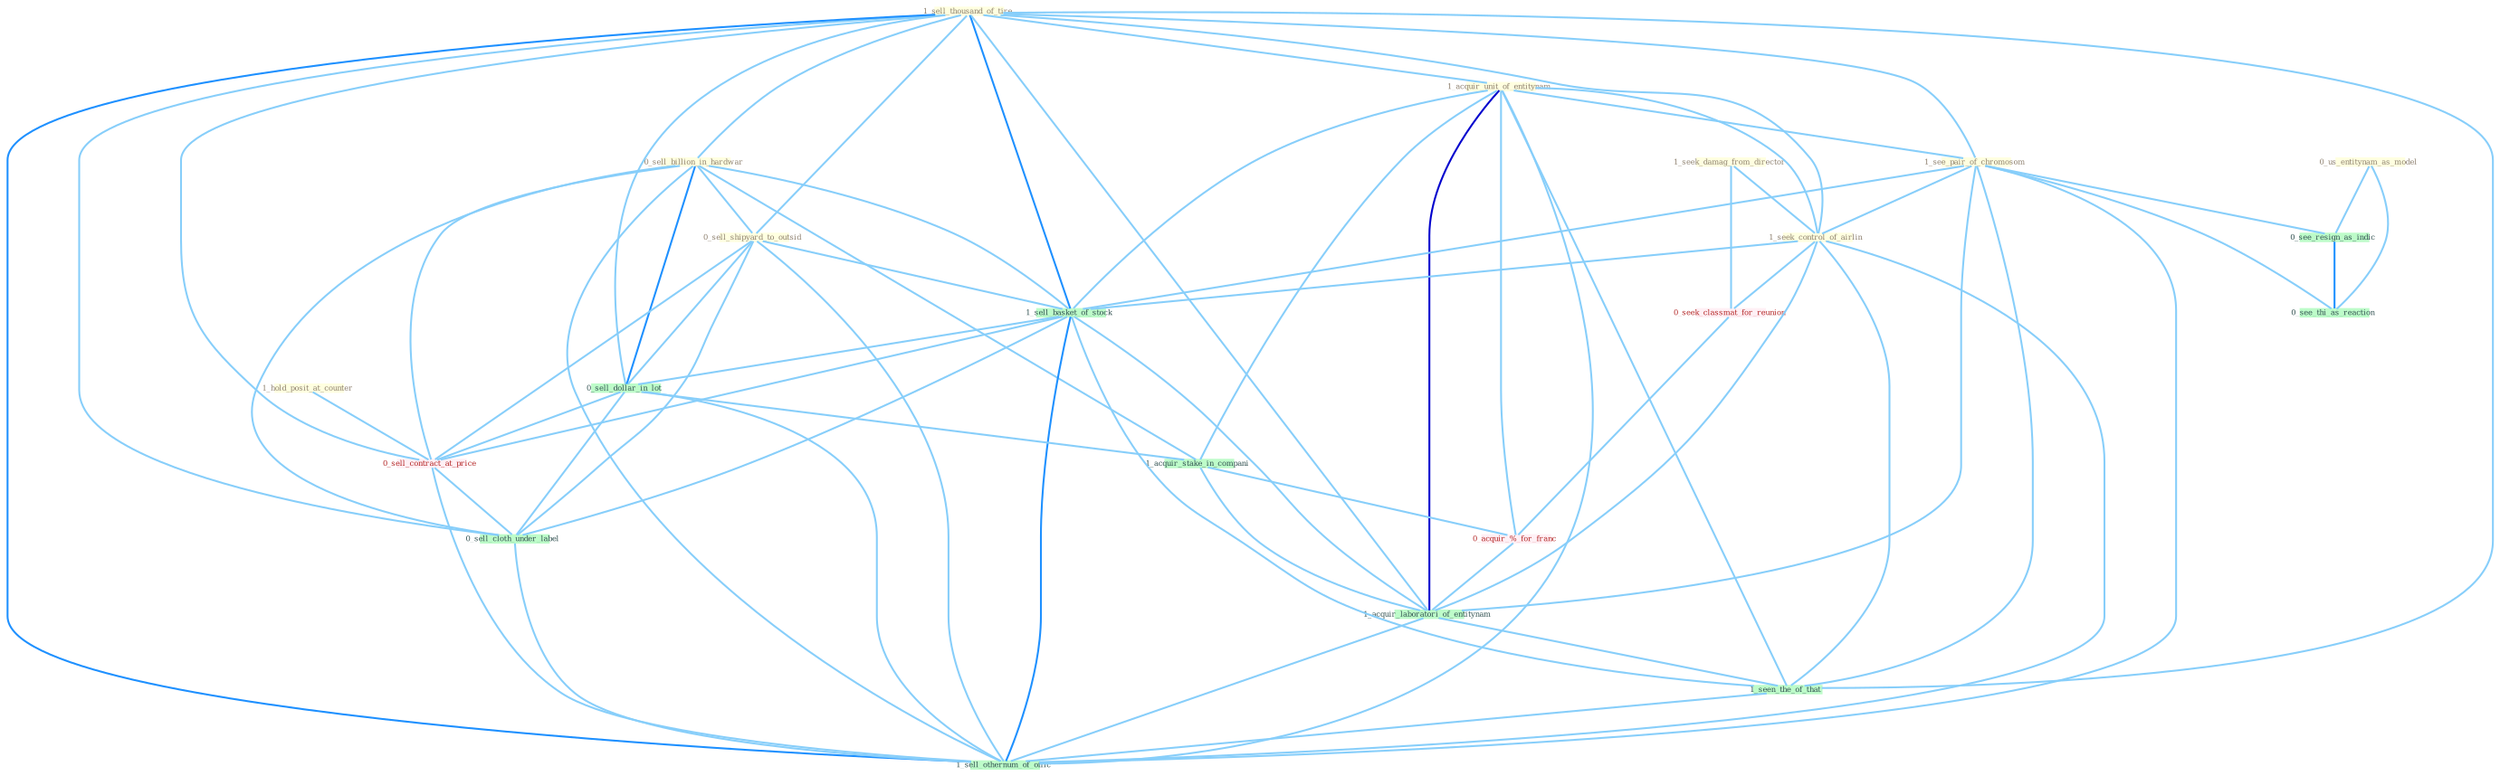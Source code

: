 Graph G{ 
    node
    [shape=polygon,style=filled,width=.5,height=.06,color="#BDFCC9",fixedsize=true,fontsize=4,
    fontcolor="#2f4f4f"];
    {node
    [color="#ffffe0", fontcolor="#8b7d6b"] "1_sell_thousand_of_tire " "1_seek_damag_from_director " "1_hold_posit_at_counter " "1_acquir_unit_of_entitynam " "0_sell_billion_in_hardwar " "1_see_pair_of_chromosom " "1_seek_control_of_airlin " "0_sell_shipyard_to_outsid " "0_us_entitynam_as_model "}
{node [color="#fff0f5", fontcolor="#b22222"] "0_seek_classmat_for_reunion " "0_acquir_%_for_franc " "0_sell_contract_at_price "}
edge [color="#B0E2FF"];

	"1_sell_thousand_of_tire " -- "1_acquir_unit_of_entitynam " [w="1", color="#87cefa" ];
	"1_sell_thousand_of_tire " -- "0_sell_billion_in_hardwar " [w="1", color="#87cefa" ];
	"1_sell_thousand_of_tire " -- "1_see_pair_of_chromosom " [w="1", color="#87cefa" ];
	"1_sell_thousand_of_tire " -- "1_seek_control_of_airlin " [w="1", color="#87cefa" ];
	"1_sell_thousand_of_tire " -- "0_sell_shipyard_to_outsid " [w="1", color="#87cefa" ];
	"1_sell_thousand_of_tire " -- "1_sell_basket_of_stock " [w="2", color="#1e90ff" , len=0.8];
	"1_sell_thousand_of_tire " -- "0_sell_dollar_in_lot " [w="1", color="#87cefa" ];
	"1_sell_thousand_of_tire " -- "0_sell_contract_at_price " [w="1", color="#87cefa" ];
	"1_sell_thousand_of_tire " -- "1_acquir_laboratori_of_entitynam " [w="1", color="#87cefa" ];
	"1_sell_thousand_of_tire " -- "0_sell_cloth_under_label " [w="1", color="#87cefa" ];
	"1_sell_thousand_of_tire " -- "1_seen_the_of_that " [w="1", color="#87cefa" ];
	"1_sell_thousand_of_tire " -- "1_sell_othernum_of_offic " [w="2", color="#1e90ff" , len=0.8];
	"1_seek_damag_from_director " -- "1_seek_control_of_airlin " [w="1", color="#87cefa" ];
	"1_seek_damag_from_director " -- "0_seek_classmat_for_reunion " [w="1", color="#87cefa" ];
	"1_hold_posit_at_counter " -- "0_sell_contract_at_price " [w="1", color="#87cefa" ];
	"1_acquir_unit_of_entitynam " -- "1_see_pair_of_chromosom " [w="1", color="#87cefa" ];
	"1_acquir_unit_of_entitynam " -- "1_seek_control_of_airlin " [w="1", color="#87cefa" ];
	"1_acquir_unit_of_entitynam " -- "1_sell_basket_of_stock " [w="1", color="#87cefa" ];
	"1_acquir_unit_of_entitynam " -- "1_acquir_stake_in_compani " [w="1", color="#87cefa" ];
	"1_acquir_unit_of_entitynam " -- "0_acquir_%_for_franc " [w="1", color="#87cefa" ];
	"1_acquir_unit_of_entitynam " -- "1_acquir_laboratori_of_entitynam " [w="3", color="#0000cd" , len=0.6];
	"1_acquir_unit_of_entitynam " -- "1_seen_the_of_that " [w="1", color="#87cefa" ];
	"1_acquir_unit_of_entitynam " -- "1_sell_othernum_of_offic " [w="1", color="#87cefa" ];
	"0_sell_billion_in_hardwar " -- "0_sell_shipyard_to_outsid " [w="1", color="#87cefa" ];
	"0_sell_billion_in_hardwar " -- "1_sell_basket_of_stock " [w="1", color="#87cefa" ];
	"0_sell_billion_in_hardwar " -- "0_sell_dollar_in_lot " [w="2", color="#1e90ff" , len=0.8];
	"0_sell_billion_in_hardwar " -- "1_acquir_stake_in_compani " [w="1", color="#87cefa" ];
	"0_sell_billion_in_hardwar " -- "0_sell_contract_at_price " [w="1", color="#87cefa" ];
	"0_sell_billion_in_hardwar " -- "0_sell_cloth_under_label " [w="1", color="#87cefa" ];
	"0_sell_billion_in_hardwar " -- "1_sell_othernum_of_offic " [w="1", color="#87cefa" ];
	"1_see_pair_of_chromosom " -- "1_seek_control_of_airlin " [w="1", color="#87cefa" ];
	"1_see_pair_of_chromosom " -- "1_sell_basket_of_stock " [w="1", color="#87cefa" ];
	"1_see_pair_of_chromosom " -- "0_see_resign_as_indic " [w="1", color="#87cefa" ];
	"1_see_pair_of_chromosom " -- "1_acquir_laboratori_of_entitynam " [w="1", color="#87cefa" ];
	"1_see_pair_of_chromosom " -- "1_seen_the_of_that " [w="1", color="#87cefa" ];
	"1_see_pair_of_chromosom " -- "1_sell_othernum_of_offic " [w="1", color="#87cefa" ];
	"1_see_pair_of_chromosom " -- "0_see_thi_as_reaction " [w="1", color="#87cefa" ];
	"1_seek_control_of_airlin " -- "0_seek_classmat_for_reunion " [w="1", color="#87cefa" ];
	"1_seek_control_of_airlin " -- "1_sell_basket_of_stock " [w="1", color="#87cefa" ];
	"1_seek_control_of_airlin " -- "1_acquir_laboratori_of_entitynam " [w="1", color="#87cefa" ];
	"1_seek_control_of_airlin " -- "1_seen_the_of_that " [w="1", color="#87cefa" ];
	"1_seek_control_of_airlin " -- "1_sell_othernum_of_offic " [w="1", color="#87cefa" ];
	"0_sell_shipyard_to_outsid " -- "1_sell_basket_of_stock " [w="1", color="#87cefa" ];
	"0_sell_shipyard_to_outsid " -- "0_sell_dollar_in_lot " [w="1", color="#87cefa" ];
	"0_sell_shipyard_to_outsid " -- "0_sell_contract_at_price " [w="1", color="#87cefa" ];
	"0_sell_shipyard_to_outsid " -- "0_sell_cloth_under_label " [w="1", color="#87cefa" ];
	"0_sell_shipyard_to_outsid " -- "1_sell_othernum_of_offic " [w="1", color="#87cefa" ];
	"0_us_entitynam_as_model " -- "0_see_resign_as_indic " [w="1", color="#87cefa" ];
	"0_us_entitynam_as_model " -- "0_see_thi_as_reaction " [w="1", color="#87cefa" ];
	"0_seek_classmat_for_reunion " -- "0_acquir_%_for_franc " [w="1", color="#87cefa" ];
	"1_sell_basket_of_stock " -- "0_sell_dollar_in_lot " [w="1", color="#87cefa" ];
	"1_sell_basket_of_stock " -- "0_sell_contract_at_price " [w="1", color="#87cefa" ];
	"1_sell_basket_of_stock " -- "1_acquir_laboratori_of_entitynam " [w="1", color="#87cefa" ];
	"1_sell_basket_of_stock " -- "0_sell_cloth_under_label " [w="1", color="#87cefa" ];
	"1_sell_basket_of_stock " -- "1_seen_the_of_that " [w="1", color="#87cefa" ];
	"1_sell_basket_of_stock " -- "1_sell_othernum_of_offic " [w="2", color="#1e90ff" , len=0.8];
	"0_sell_dollar_in_lot " -- "1_acquir_stake_in_compani " [w="1", color="#87cefa" ];
	"0_sell_dollar_in_lot " -- "0_sell_contract_at_price " [w="1", color="#87cefa" ];
	"0_sell_dollar_in_lot " -- "0_sell_cloth_under_label " [w="1", color="#87cefa" ];
	"0_sell_dollar_in_lot " -- "1_sell_othernum_of_offic " [w="1", color="#87cefa" ];
	"0_see_resign_as_indic " -- "0_see_thi_as_reaction " [w="2", color="#1e90ff" , len=0.8];
	"1_acquir_stake_in_compani " -- "0_acquir_%_for_franc " [w="1", color="#87cefa" ];
	"1_acquir_stake_in_compani " -- "1_acquir_laboratori_of_entitynam " [w="1", color="#87cefa" ];
	"0_acquir_%_for_franc " -- "1_acquir_laboratori_of_entitynam " [w="1", color="#87cefa" ];
	"0_sell_contract_at_price " -- "0_sell_cloth_under_label " [w="1", color="#87cefa" ];
	"0_sell_contract_at_price " -- "1_sell_othernum_of_offic " [w="1", color="#87cefa" ];
	"1_acquir_laboratori_of_entitynam " -- "1_seen_the_of_that " [w="1", color="#87cefa" ];
	"1_acquir_laboratori_of_entitynam " -- "1_sell_othernum_of_offic " [w="1", color="#87cefa" ];
	"0_sell_cloth_under_label " -- "1_sell_othernum_of_offic " [w="1", color="#87cefa" ];
	"1_seen_the_of_that " -- "1_sell_othernum_of_offic " [w="1", color="#87cefa" ];
}